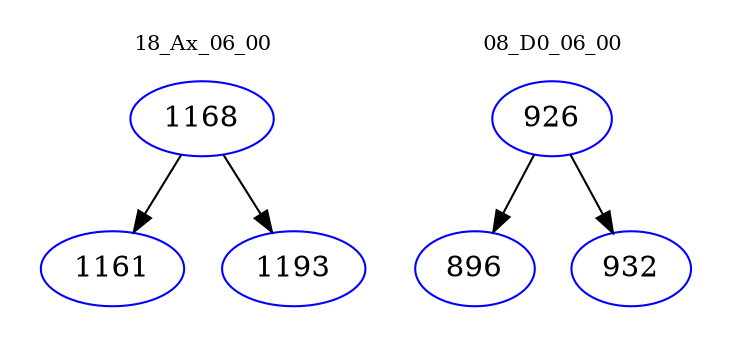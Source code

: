 digraph{
subgraph cluster_0 {
color = white
label = "18_Ax_06_00";
fontsize=10;
T0_1168 [label="1168", color="blue"]
T0_1168 -> T0_1161 [color="black"]
T0_1161 [label="1161", color="blue"]
T0_1168 -> T0_1193 [color="black"]
T0_1193 [label="1193", color="blue"]
}
subgraph cluster_1 {
color = white
label = "08_D0_06_00";
fontsize=10;
T1_926 [label="926", color="blue"]
T1_926 -> T1_896 [color="black"]
T1_896 [label="896", color="blue"]
T1_926 -> T1_932 [color="black"]
T1_932 [label="932", color="blue"]
}
}
